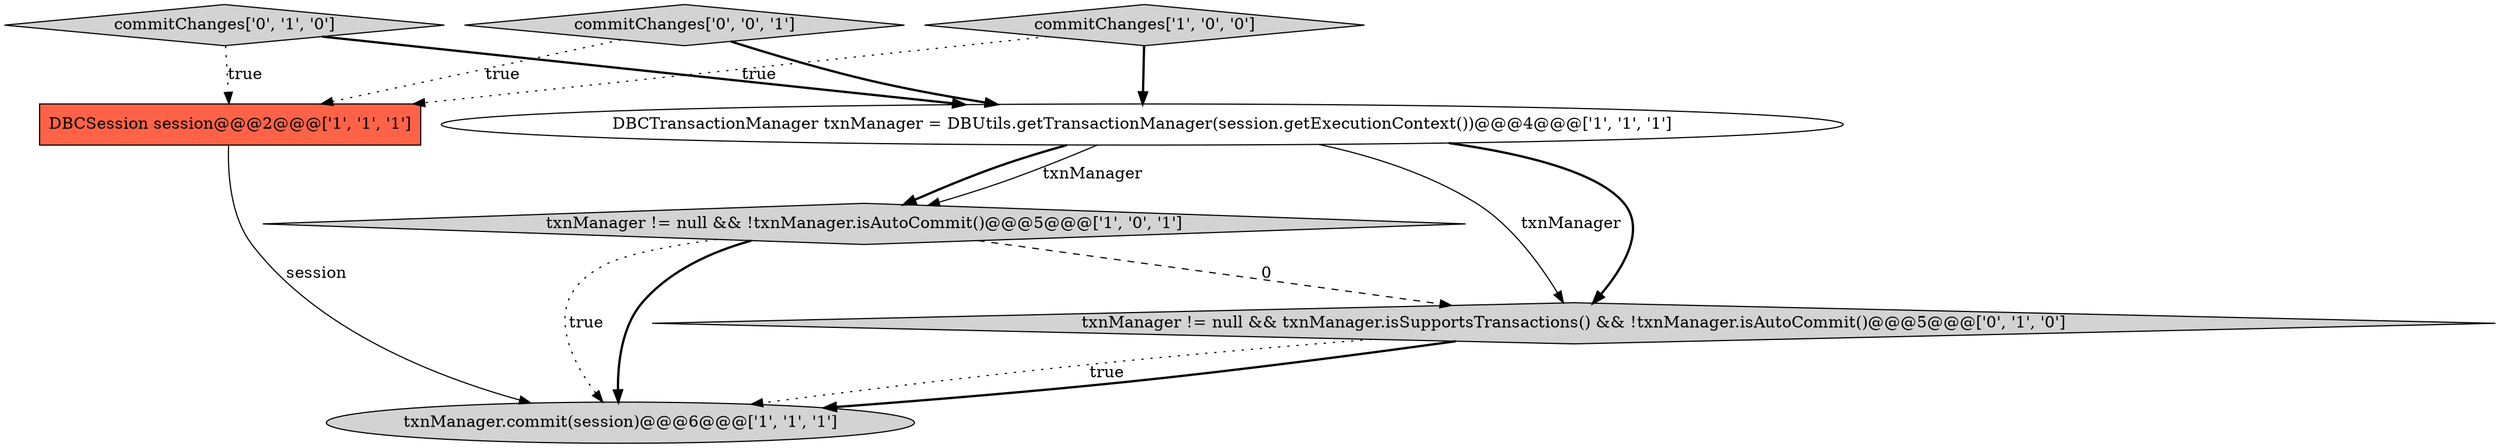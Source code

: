 digraph {
6 [style = filled, label = "commitChanges['0', '1', '0']", fillcolor = lightgray, shape = diamond image = "AAA0AAABBB2BBB"];
1 [style = filled, label = "txnManager != null && !txnManager.isAutoCommit()@@@5@@@['1', '0', '1']", fillcolor = lightgray, shape = diamond image = "AAA0AAABBB1BBB"];
4 [style = filled, label = "DBCSession session@@@2@@@['1', '1', '1']", fillcolor = tomato, shape = box image = "AAA0AAABBB1BBB"];
0 [style = filled, label = "commitChanges['1', '0', '0']", fillcolor = lightgray, shape = diamond image = "AAA0AAABBB1BBB"];
5 [style = filled, label = "txnManager != null && txnManager.isSupportsTransactions() && !txnManager.isAutoCommit()@@@5@@@['0', '1', '0']", fillcolor = lightgray, shape = diamond image = "AAA1AAABBB2BBB"];
7 [style = filled, label = "commitChanges['0', '0', '1']", fillcolor = lightgray, shape = diamond image = "AAA0AAABBB3BBB"];
3 [style = filled, label = "DBCTransactionManager txnManager = DBUtils.getTransactionManager(session.getExecutionContext())@@@4@@@['1', '1', '1']", fillcolor = white, shape = ellipse image = "AAA0AAABBB1BBB"];
2 [style = filled, label = "txnManager.commit(session)@@@6@@@['1', '1', '1']", fillcolor = lightgray, shape = ellipse image = "AAA0AAABBB1BBB"];
5->2 [style = bold, label=""];
1->2 [style = dotted, label="true"];
6->4 [style = dotted, label="true"];
1->5 [style = dashed, label="0"];
0->4 [style = dotted, label="true"];
3->5 [style = solid, label="txnManager"];
7->4 [style = dotted, label="true"];
0->3 [style = bold, label=""];
1->2 [style = bold, label=""];
6->3 [style = bold, label=""];
3->5 [style = bold, label=""];
5->2 [style = dotted, label="true"];
3->1 [style = solid, label="txnManager"];
3->1 [style = bold, label=""];
4->2 [style = solid, label="session"];
7->3 [style = bold, label=""];
}
